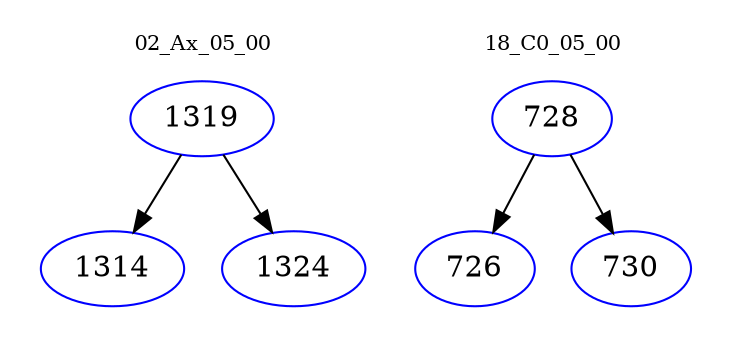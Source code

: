 digraph{
subgraph cluster_0 {
color = white
label = "02_Ax_05_00";
fontsize=10;
T0_1319 [label="1319", color="blue"]
T0_1319 -> T0_1314 [color="black"]
T0_1314 [label="1314", color="blue"]
T0_1319 -> T0_1324 [color="black"]
T0_1324 [label="1324", color="blue"]
}
subgraph cluster_1 {
color = white
label = "18_C0_05_00";
fontsize=10;
T1_728 [label="728", color="blue"]
T1_728 -> T1_726 [color="black"]
T1_726 [label="726", color="blue"]
T1_728 -> T1_730 [color="black"]
T1_730 [label="730", color="blue"]
}
}
